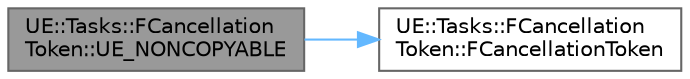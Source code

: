 digraph "UE::Tasks::FCancellationToken::UE_NONCOPYABLE"
{
 // INTERACTIVE_SVG=YES
 // LATEX_PDF_SIZE
  bgcolor="transparent";
  edge [fontname=Helvetica,fontsize=10,labelfontname=Helvetica,labelfontsize=10];
  node [fontname=Helvetica,fontsize=10,shape=box,height=0.2,width=0.4];
  rankdir="LR";
  Node1 [id="Node000001",label="UE::Tasks::FCancellation\lToken::UE_NONCOPYABLE",height=0.2,width=0.4,color="gray40", fillcolor="grey60", style="filled", fontcolor="black",tooltip=" "];
  Node1 -> Node2 [id="edge1_Node000001_Node000002",color="steelblue1",style="solid",tooltip=" "];
  Node2 [id="Node000002",label="UE::Tasks::FCancellation\lToken::FCancellationToken",height=0.2,width=0.4,color="grey40", fillcolor="white", style="filled",URL="$dd/d86/classUE_1_1Tasks_1_1FCancellationToken.html#a85185fe90e4dd6b4596e45dab802f906",tooltip=" "];
}
